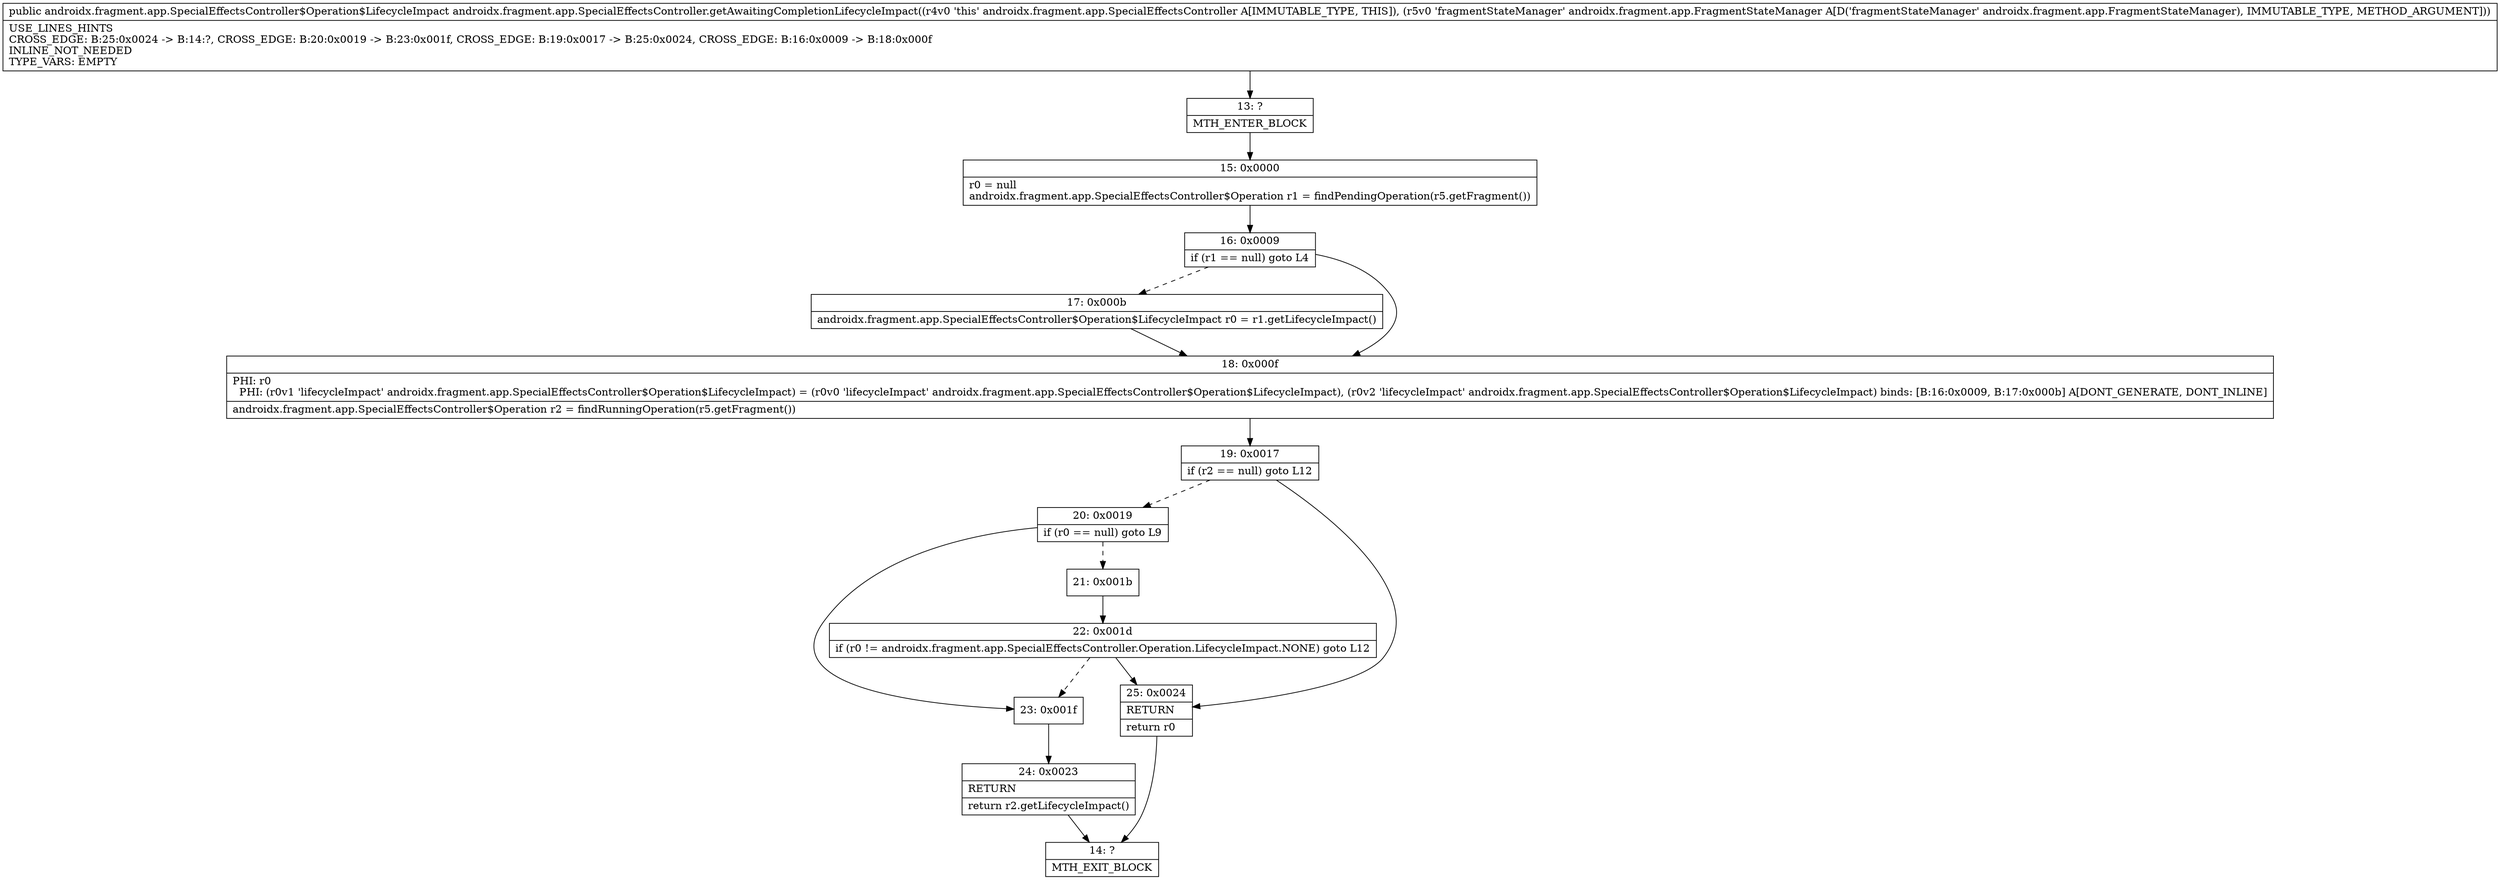digraph "CFG forandroidx.fragment.app.SpecialEffectsController.getAwaitingCompletionLifecycleImpact(Landroidx\/fragment\/app\/FragmentStateManager;)Landroidx\/fragment\/app\/SpecialEffectsController$Operation$LifecycleImpact;" {
Node_13 [shape=record,label="{13\:\ ?|MTH_ENTER_BLOCK\l}"];
Node_15 [shape=record,label="{15\:\ 0x0000|r0 = null\landroidx.fragment.app.SpecialEffectsController$Operation r1 = findPendingOperation(r5.getFragment())\l}"];
Node_16 [shape=record,label="{16\:\ 0x0009|if (r1 == null) goto L4\l}"];
Node_17 [shape=record,label="{17\:\ 0x000b|androidx.fragment.app.SpecialEffectsController$Operation$LifecycleImpact r0 = r1.getLifecycleImpact()\l}"];
Node_18 [shape=record,label="{18\:\ 0x000f|PHI: r0 \l  PHI: (r0v1 'lifecycleImpact' androidx.fragment.app.SpecialEffectsController$Operation$LifecycleImpact) = (r0v0 'lifecycleImpact' androidx.fragment.app.SpecialEffectsController$Operation$LifecycleImpact), (r0v2 'lifecycleImpact' androidx.fragment.app.SpecialEffectsController$Operation$LifecycleImpact) binds: [B:16:0x0009, B:17:0x000b] A[DONT_GENERATE, DONT_INLINE]\l|androidx.fragment.app.SpecialEffectsController$Operation r2 = findRunningOperation(r5.getFragment())\l}"];
Node_19 [shape=record,label="{19\:\ 0x0017|if (r2 == null) goto L12\l}"];
Node_20 [shape=record,label="{20\:\ 0x0019|if (r0 == null) goto L9\l}"];
Node_21 [shape=record,label="{21\:\ 0x001b}"];
Node_22 [shape=record,label="{22\:\ 0x001d|if (r0 != androidx.fragment.app.SpecialEffectsController.Operation.LifecycleImpact.NONE) goto L12\l}"];
Node_23 [shape=record,label="{23\:\ 0x001f}"];
Node_24 [shape=record,label="{24\:\ 0x0023|RETURN\l|return r2.getLifecycleImpact()\l}"];
Node_14 [shape=record,label="{14\:\ ?|MTH_EXIT_BLOCK\l}"];
Node_25 [shape=record,label="{25\:\ 0x0024|RETURN\l|return r0\l}"];
MethodNode[shape=record,label="{public androidx.fragment.app.SpecialEffectsController$Operation$LifecycleImpact androidx.fragment.app.SpecialEffectsController.getAwaitingCompletionLifecycleImpact((r4v0 'this' androidx.fragment.app.SpecialEffectsController A[IMMUTABLE_TYPE, THIS]), (r5v0 'fragmentStateManager' androidx.fragment.app.FragmentStateManager A[D('fragmentStateManager' androidx.fragment.app.FragmentStateManager), IMMUTABLE_TYPE, METHOD_ARGUMENT]))  | USE_LINES_HINTS\lCROSS_EDGE: B:25:0x0024 \-\> B:14:?, CROSS_EDGE: B:20:0x0019 \-\> B:23:0x001f, CROSS_EDGE: B:19:0x0017 \-\> B:25:0x0024, CROSS_EDGE: B:16:0x0009 \-\> B:18:0x000f\lINLINE_NOT_NEEDED\lTYPE_VARS: EMPTY\l}"];
MethodNode -> Node_13;Node_13 -> Node_15;
Node_15 -> Node_16;
Node_16 -> Node_17[style=dashed];
Node_16 -> Node_18;
Node_17 -> Node_18;
Node_18 -> Node_19;
Node_19 -> Node_20[style=dashed];
Node_19 -> Node_25;
Node_20 -> Node_21[style=dashed];
Node_20 -> Node_23;
Node_21 -> Node_22;
Node_22 -> Node_23[style=dashed];
Node_22 -> Node_25;
Node_23 -> Node_24;
Node_24 -> Node_14;
Node_25 -> Node_14;
}

